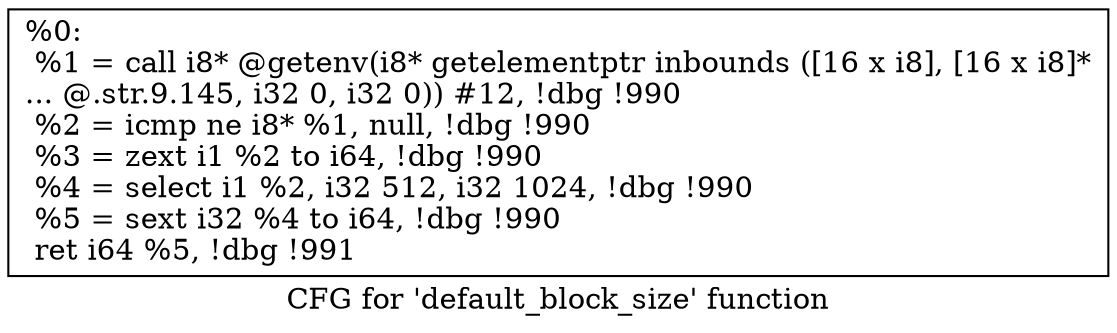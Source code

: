 digraph "CFG for 'default_block_size' function" {
	label="CFG for 'default_block_size' function";

	Node0x19ae320 [shape=record,label="{%0:\l  %1 = call i8* @getenv(i8* getelementptr inbounds ([16 x i8], [16 x i8]*\l... @.str.9.145, i32 0, i32 0)) #12, !dbg !990\l  %2 = icmp ne i8* %1, null, !dbg !990\l  %3 = zext i1 %2 to i64, !dbg !990\l  %4 = select i1 %2, i32 512, i32 1024, !dbg !990\l  %5 = sext i32 %4 to i64, !dbg !990\l  ret i64 %5, !dbg !991\l}"];
}
